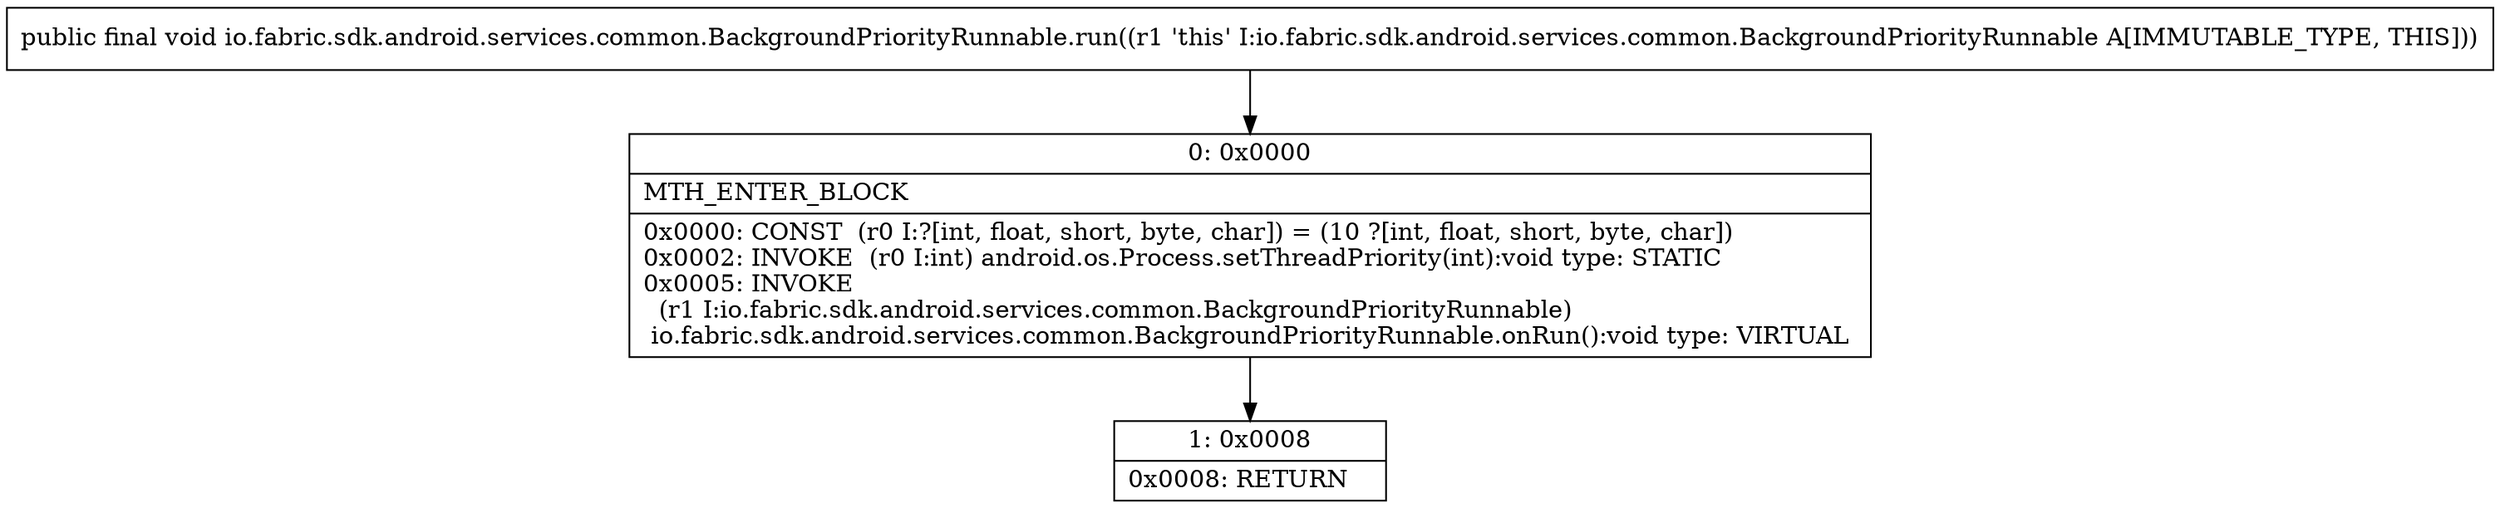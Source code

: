 digraph "CFG forio.fabric.sdk.android.services.common.BackgroundPriorityRunnable.run()V" {
Node_0 [shape=record,label="{0\:\ 0x0000|MTH_ENTER_BLOCK\l|0x0000: CONST  (r0 I:?[int, float, short, byte, char]) = (10 ?[int, float, short, byte, char]) \l0x0002: INVOKE  (r0 I:int) android.os.Process.setThreadPriority(int):void type: STATIC \l0x0005: INVOKE  \l  (r1 I:io.fabric.sdk.android.services.common.BackgroundPriorityRunnable)\l io.fabric.sdk.android.services.common.BackgroundPriorityRunnable.onRun():void type: VIRTUAL \l}"];
Node_1 [shape=record,label="{1\:\ 0x0008|0x0008: RETURN   \l}"];
MethodNode[shape=record,label="{public final void io.fabric.sdk.android.services.common.BackgroundPriorityRunnable.run((r1 'this' I:io.fabric.sdk.android.services.common.BackgroundPriorityRunnable A[IMMUTABLE_TYPE, THIS])) }"];
MethodNode -> Node_0;
Node_0 -> Node_1;
}

